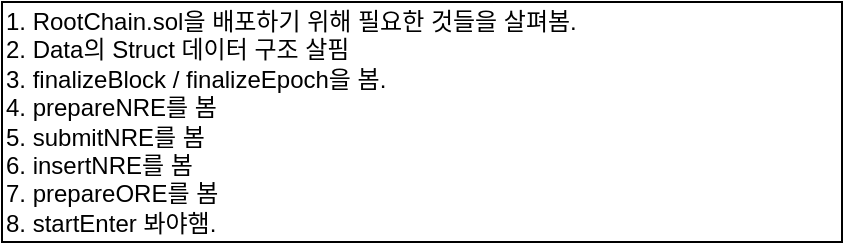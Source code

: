 <mxfile version="12.3.2" type="device" pages="4"><diagram id="E1YRenHIq2Vzlt4ss-kJ" name="0. 리서치 순서"><mxGraphModel dx="826" dy="1745" grid="1" gridSize="10" guides="1" tooltips="1" connect="1" arrows="1" fold="1" page="1" pageScale="1" pageWidth="1169" pageHeight="827" math="0" shadow="0"><root><mxCell id="HTUxqkOdA13ZCYBd35o0-0"/><mxCell id="HTUxqkOdA13ZCYBd35o0-1" parent="HTUxqkOdA13ZCYBd35o0-0"/><mxCell id="HTUxqkOdA13ZCYBd35o0-2" value="1. RootChain.sol을 배포하기 위해 필요한 것들을 살펴봄.&lt;br&gt;2. Data의 Struct 데이터 구조 살핌&lt;br&gt;3. finalizeBlock / finalizeEpoch을 봄.&lt;br&gt;4. prepareNRE를 봄&lt;br&gt;5. submitNRE를 봄&lt;br&gt;6. insertNRE를 봄&lt;br&gt;7. prepareORE를 봄&lt;br&gt;8. startEnter 봐야햄." style="rounded=0;whiteSpace=wrap;html=1;align=left;" vertex="1" parent="HTUxqkOdA13ZCYBd35o0-1"><mxGeometry x="20" y="20" width="420" height="120" as="geometry"/></mxCell></root></mxGraphModel></diagram><diagram id="z3K_e-q2dAvmUh15Y_BN" name="1. 배포"><mxGraphModel dx="826" dy="1745" grid="1" gridSize="10" guides="1" tooltips="1" connect="1" arrows="1" fold="1" page="1" pageScale="1" pageWidth="827" pageHeight="1169" math="0" shadow="0"><root><mxCell id="0"/><mxCell id="1" parent="0"/><mxCell id="0ck6SiX1E_eaIjAYJ1BX-1" value="tokamak network" style="rounded=0;whiteSpace=wrap;html=1;" vertex="1" parent="1"><mxGeometry x="50" y="410" width="260" height="130" as="geometry"/></mxCell><mxCell id="0ck6SiX1E_eaIjAYJ1BX-2" value="RootChain.sol" style="rounded=0;whiteSpace=wrap;html=1;" vertex="1" parent="1"><mxGeometry x="540" y="220" width="145" height="50" as="geometry"/></mxCell><mxCell id="0ck6SiX1E_eaIjAYJ1BX-5" style="edgeStyle=orthogonalEdgeStyle;rounded=0;orthogonalLoop=1;jettySize=auto;html=1;exitX=1;exitY=0.5;exitDx=0;exitDy=0;" edge="1" parent="1" source="0ck6SiX1E_eaIjAYJ1BX-3" target="0ck6SiX1E_eaIjAYJ1BX-2"><mxGeometry relative="1" as="geometry"/></mxCell><mxCell id="0ck6SiX1E_eaIjAYJ1BX-3" value="ethereum network" style="rounded=0;whiteSpace=wrap;html=1;" vertex="1" parent="1"><mxGeometry x="50" y="180" width="260" height="130" as="geometry"/></mxCell><mxCell id="0ck6SiX1E_eaIjAYJ1BX-7" value="EpochHandler.sol" style="rounded=0;whiteSpace=wrap;html=1;" vertex="1" parent="1"><mxGeometry x="540" width="145" height="50" as="geometry"/></mxCell><mxCell id="0ck6SiX1E_eaIjAYJ1BX-8" value="SubmitHandler.sol" style="rounded=0;whiteSpace=wrap;html=1;" vertex="1" parent="1"><mxGeometry x="540" y="70" width="145" height="50" as="geometry"/></mxCell><mxCell id="0ck6SiX1E_eaIjAYJ1BX-9" value="EtherToken.sol" style="rounded=0;whiteSpace=wrap;html=1;" vertex="1" parent="1"><mxGeometry x="540" y="140" width="145" height="50" as="geometry"/></mxCell><mxCell id="0ck6SiX1E_eaIjAYJ1BX-10" value="RootChain 배포&lt;br&gt;&lt;br&gt;1. 선행조건&lt;br&gt;&lt;br&gt;&lt;br&gt;&lt;br&gt;2. 하는 일" style="text;html=1;strokeColor=none;fillColor=none;align=left;verticalAlign=middle;whiteSpace=wrap;rounded=0;" vertex="1" parent="1"><mxGeometry x="540" y="310" width="220" height="190" as="geometry"/></mxCell></root></mxGraphModel></diagram><diagram id="aUjvqpnyMEIH1EA6jveo" name="2. Data"><mxGraphModel dx="826" dy="1745" grid="0" gridSize="10" guides="1" tooltips="1" connect="1" arrows="1" fold="1" page="1" pageScale="1" pageWidth="1169" pageHeight="827" math="0" shadow="0"><root><mxCell id="PkaYo11uGKQp8-dG5MfU-0"/><mxCell id="PkaYo11uGKQp8-dG5MfU-1" parent="PkaYo11uGKQp8-dG5MfU-0"/><mxCell id="PkaYo11uGKQp8-dG5MfU-3" value="" style="rounded=0;whiteSpace=wrap;html=1;" vertex="1" parent="PkaYo11uGKQp8-dG5MfU-1"><mxGeometry x="140" y="220" width="680" height="470" as="geometry"/></mxCell><mxCell id="PkaYo11uGKQp8-dG5MfU-24" value="" style="rounded=0;whiteSpace=wrap;html=1;" vertex="1" parent="PkaYo11uGKQp8-dG5MfU-1"><mxGeometry x="160" y="510" width="640" height="170" as="geometry"/></mxCell><mxCell id="PkaYo11uGKQp8-dG5MfU-23" value="" style="rounded=0;whiteSpace=wrap;html=1;" vertex="1" parent="PkaYo11uGKQp8-dG5MfU-1"><mxGeometry x="160" y="310" width="640" height="170" as="geometry"/></mxCell><mxCell id="PkaYo11uGKQp8-dG5MfU-21" value="" style="rounded=0;whiteSpace=wrap;html=1;" vertex="1" parent="PkaYo11uGKQp8-dG5MfU-1"><mxGeometry x="160" y="310" width="640" height="170" as="geometry"/></mxCell><mxCell id="PkaYo11uGKQp8-dG5MfU-4" value="Fork" style="text;html=1;strokeColor=none;fillColor=none;align=center;verticalAlign=middle;whiteSpace=wrap;rounded=0;" vertex="1" parent="PkaYo11uGKQp8-dG5MfU-1"><mxGeometry x="460" y="250" width="40" height="20" as="geometry"/></mxCell><mxCell id="PkaYo11uGKQp8-dG5MfU-5" value="" style="rounded=0;whiteSpace=wrap;html=1;" vertex="1" parent="PkaYo11uGKQp8-dG5MfU-1"><mxGeometry x="170" y="320" width="160" height="150" as="geometry"/></mxCell><mxCell id="PkaYo11uGKQp8-dG5MfU-6" value="PlasmaBlock" style="rounded=0;whiteSpace=wrap;html=1;" vertex="1" parent="PkaYo11uGKQp8-dG5MfU-1"><mxGeometry x="170" y="520" width="160" height="150" as="geometry"/></mxCell><mxCell id="PkaYo11uGKQp8-dG5MfU-7" value="Epoch" style="text;html=1;strokeColor=none;fillColor=none;align=center;verticalAlign=middle;whiteSpace=wrap;rounded=0;" vertex="1" parent="PkaYo11uGKQp8-dG5MfU-1"><mxGeometry x="227.5" y="340" width="40" height="20" as="geometry"/></mxCell><mxCell id="PkaYo11uGKQp8-dG5MfU-8" value="RequestEpochMeta" style="rounded=0;whiteSpace=wrap;html=1;" vertex="1" parent="PkaYo11uGKQp8-dG5MfU-1"><mxGeometry x="180" y="380" width="135" height="35" as="geometry"/></mxCell><mxCell id="PkaYo11uGKQp8-dG5MfU-9" value="NonRequestEpochMeta" style="rounded=0;whiteSpace=wrap;html=1;" vertex="1" parent="PkaYo11uGKQp8-dG5MfU-1"><mxGeometry x="180" y="420" width="135" height="40" as="geometry"/></mxCell><mxCell id="PkaYo11uGKQp8-dG5MfU-11" value="" style="rounded=0;whiteSpace=wrap;html=1;" vertex="1" parent="PkaYo11uGKQp8-dG5MfU-1"><mxGeometry x="350" y="320" width="160" height="150" as="geometry"/></mxCell><mxCell id="PkaYo11uGKQp8-dG5MfU-12" value="PlasmaBlock" style="rounded=0;whiteSpace=wrap;html=1;" vertex="1" parent="PkaYo11uGKQp8-dG5MfU-1"><mxGeometry x="350" y="520" width="160" height="150" as="geometry"/></mxCell><mxCell id="PkaYo11uGKQp8-dG5MfU-13" value="Epoch" style="text;html=1;strokeColor=none;fillColor=none;align=center;verticalAlign=middle;whiteSpace=wrap;rounded=0;" vertex="1" parent="PkaYo11uGKQp8-dG5MfU-1"><mxGeometry x="407.5" y="340" width="40" height="20" as="geometry"/></mxCell><mxCell id="PkaYo11uGKQp8-dG5MfU-14" value="RequestEpochMeta" style="rounded=0;whiteSpace=wrap;html=1;" vertex="1" parent="PkaYo11uGKQp8-dG5MfU-1"><mxGeometry x="360" y="380" width="135" height="35" as="geometry"/></mxCell><mxCell id="PkaYo11uGKQp8-dG5MfU-15" value="NonRequestEpochMeta" style="rounded=0;whiteSpace=wrap;html=1;" vertex="1" parent="PkaYo11uGKQp8-dG5MfU-1"><mxGeometry x="360" y="420" width="135" height="40" as="geometry"/></mxCell><mxCell id="PkaYo11uGKQp8-dG5MfU-16" value="" style="rounded=0;whiteSpace=wrap;html=1;" vertex="1" parent="PkaYo11uGKQp8-dG5MfU-1"><mxGeometry x="630" y="320" width="160" height="150" as="geometry"/></mxCell><mxCell id="PkaYo11uGKQp8-dG5MfU-17" value="PlasmaBlock" style="rounded=0;whiteSpace=wrap;html=1;" vertex="1" parent="PkaYo11uGKQp8-dG5MfU-1"><mxGeometry x="630" y="520" width="160" height="150" as="geometry"/></mxCell><mxCell id="PkaYo11uGKQp8-dG5MfU-18" value="Epoch" style="text;html=1;strokeColor=none;fillColor=none;align=center;verticalAlign=middle;whiteSpace=wrap;rounded=0;" vertex="1" parent="PkaYo11uGKQp8-dG5MfU-1"><mxGeometry x="687.5" y="340" width="40" height="20" as="geometry"/></mxCell><mxCell id="PkaYo11uGKQp8-dG5MfU-19" value="RequestEpochMeta" style="rounded=0;whiteSpace=wrap;html=1;" vertex="1" parent="PkaYo11uGKQp8-dG5MfU-1"><mxGeometry x="640" y="380" width="135" height="35" as="geometry"/></mxCell><mxCell id="PkaYo11uGKQp8-dG5MfU-20" value="NonRequestEpochMeta" style="rounded=0;whiteSpace=wrap;html=1;" vertex="1" parent="PkaYo11uGKQp8-dG5MfU-1"><mxGeometry x="640" y="420" width="135" height="40" as="geometry"/></mxCell><mxCell id="PkaYo11uGKQp8-dG5MfU-25" value="epochs" style="text;html=1;strokeColor=none;fillColor=none;align=left;verticalAlign=middle;whiteSpace=wrap;rounded=0;" vertex="1" parent="PkaYo11uGKQp8-dG5MfU-1"><mxGeometry x="160" y="290" width="40" height="20" as="geometry"/></mxCell><mxCell id="PkaYo11uGKQp8-dG5MfU-26" value="blocks" style="text;html=1;strokeColor=none;fillColor=none;align=left;verticalAlign=middle;whiteSpace=wrap;rounded=0;" vertex="1" parent="PkaYo11uGKQp8-dG5MfU-1"><mxGeometry x="160" y="490" width="40" height="20" as="geometry"/></mxCell><mxCell id="PkaYo11uGKQp8-dG5MfU-27" value="..." style="text;html=1;strokeColor=none;fillColor=none;align=center;verticalAlign=middle;whiteSpace=wrap;rounded=0;" vertex="1" parent="PkaYo11uGKQp8-dG5MfU-1"><mxGeometry x="550" y="385" width="40" height="20" as="geometry"/></mxCell><mxCell id="PkaYo11uGKQp8-dG5MfU-28" value="..." style="text;html=1;strokeColor=none;fillColor=none;align=center;verticalAlign=middle;whiteSpace=wrap;rounded=0;" vertex="1" parent="PkaYo11uGKQp8-dG5MfU-1"><mxGeometry x="550" y="584" width="40" height="20" as="geometry"/></mxCell></root></mxGraphModel></diagram><diagram id="oexFFi8j60urSt_Iie1V" name="4. EpochHandler.sol"><mxGraphModel dx="826" dy="1745" grid="0" gridSize="10" guides="1" tooltips="1" connect="1" arrows="1" fold="1" page="1" pageScale="1" pageWidth="1169" pageHeight="827" math="0" shadow="0"><root><mxCell id="2-Kd10el4ftXdp74lh7b-0"/><mxCell id="2-Kd10el4ftXdp74lh7b-1" parent="2-Kd10el4ftXdp74lh7b-0"/><mxCell id="vHso3PYllS3utmGqq3Nf-0" value="" style="rounded=0;whiteSpace=wrap;html=1;" vertex="1" parent="2-Kd10el4ftXdp74lh7b-1"><mxGeometry x="292" y="50" width="160" height="150" as="geometry"/></mxCell><mxCell id="vHso3PYllS3utmGqq3Nf-1" value="Epoch" style="text;html=1;strokeColor=none;fillColor=none;align=center;verticalAlign=middle;whiteSpace=wrap;rounded=0;" vertex="1" parent="2-Kd10el4ftXdp74lh7b-1"><mxGeometry x="349.5" y="70" width="40" height="20" as="geometry"/></mxCell><mxCell id="vHso3PYllS3utmGqq3Nf-2" value="RequestEpochMeta" style="rounded=0;whiteSpace=wrap;html=1;" vertex="1" parent="2-Kd10el4ftXdp74lh7b-1"><mxGeometry x="302" y="110" width="135" height="35" as="geometry"/></mxCell><mxCell id="vHso3PYllS3utmGqq3Nf-3" value="NonRequestEpochMeta" style="rounded=0;whiteSpace=wrap;html=1;" vertex="1" parent="2-Kd10el4ftXdp74lh7b-1"><mxGeometry x="302" y="150" width="135" height="40" as="geometry"/></mxCell><mxCell id="vHso3PYllS3utmGqq3Nf-4" value="NRE" style="text;html=1;strokeColor=none;fillColor=none;align=center;verticalAlign=middle;whiteSpace=wrap;rounded=0;" vertex="1" parent="2-Kd10el4ftXdp74lh7b-1"><mxGeometry x="349.5" y="30" width="40" height="20" as="geometry"/></mxCell><mxCell id="vHso3PYllS3utmGqq3Nf-29" style="edgeStyle=orthogonalEdgeStyle;rounded=0;orthogonalLoop=1;jettySize=auto;html=1;entryX=0;entryY=0.5;entryDx=0;entryDy=0;" edge="1" parent="2-Kd10el4ftXdp74lh7b-1" source="vHso3PYllS3utmGqq3Nf-8" target="vHso3PYllS3utmGqq3Nf-0"><mxGeometry relative="1" as="geometry"/></mxCell><mxCell id="vHso3PYllS3utmGqq3Nf-8" value="" style="rounded=0;whiteSpace=wrap;html=1;" vertex="1" parent="2-Kd10el4ftXdp74lh7b-1"><mxGeometry x="22" y="50" width="160" height="150" as="geometry"/></mxCell><mxCell id="vHso3PYllS3utmGqq3Nf-9" value="Epoch" style="text;html=1;strokeColor=none;fillColor=none;align=center;verticalAlign=middle;whiteSpace=wrap;rounded=0;" vertex="1" parent="2-Kd10el4ftXdp74lh7b-1"><mxGeometry x="79.5" y="70" width="40" height="20" as="geometry"/></mxCell><mxCell id="vHso3PYllS3utmGqq3Nf-10" value="RequestEpochMeta" style="rounded=0;whiteSpace=wrap;html=1;" vertex="1" parent="2-Kd10el4ftXdp74lh7b-1"><mxGeometry x="32" y="110" width="135" height="35" as="geometry"/></mxCell><mxCell id="vHso3PYllS3utmGqq3Nf-11" value="NonRequestEpochMeta" style="rounded=0;whiteSpace=wrap;html=1;" vertex="1" parent="2-Kd10el4ftXdp74lh7b-1"><mxGeometry x="32" y="150" width="135" height="40" as="geometry"/></mxCell><mxCell id="vHso3PYllS3utmGqq3Nf-12" value="GENESIS (NRE)" style="text;html=1;strokeColor=none;fillColor=none;align=center;verticalAlign=middle;whiteSpace=wrap;rounded=0;" vertex="1" parent="2-Kd10el4ftXdp74lh7b-1"><mxGeometry x="79.5" y="20" width="40" height="20" as="geometry"/></mxCell><mxCell id="vHso3PYllS3utmGqq3Nf-30" style="edgeStyle=orthogonalEdgeStyle;rounded=0;orthogonalLoop=1;jettySize=auto;html=1;entryX=0;entryY=0.5;entryDx=0;entryDy=0;" edge="1" parent="2-Kd10el4ftXdp74lh7b-1" source="vHso3PYllS3utmGqq3Nf-19" target="vHso3PYllS3utmGqq3Nf-24"><mxGeometry relative="1" as="geometry"/></mxCell><mxCell id="vHso3PYllS3utmGqq3Nf-19" value="" style="rounded=0;whiteSpace=wrap;html=1;" vertex="1" parent="2-Kd10el4ftXdp74lh7b-1"><mxGeometry x="22" y="270" width="160" height="150" as="geometry"/></mxCell><mxCell id="vHso3PYllS3utmGqq3Nf-20" value="Epoch" style="text;html=1;strokeColor=none;fillColor=none;align=center;verticalAlign=middle;whiteSpace=wrap;rounded=0;" vertex="1" parent="2-Kd10el4ftXdp74lh7b-1"><mxGeometry x="79.5" y="290" width="40" height="20" as="geometry"/></mxCell><mxCell id="vHso3PYllS3utmGqq3Nf-21" value="RequestEpochMeta" style="rounded=0;whiteSpace=wrap;html=1;" vertex="1" parent="2-Kd10el4ftXdp74lh7b-1"><mxGeometry x="32" y="330" width="135" height="35" as="geometry"/></mxCell><mxCell id="vHso3PYllS3utmGqq3Nf-22" value="NonRequestEpochMeta" style="rounded=0;whiteSpace=wrap;html=1;" vertex="1" parent="2-Kd10el4ftXdp74lh7b-1"><mxGeometry x="32" y="370" width="135" height="40" as="geometry"/></mxCell><mxCell id="vHso3PYllS3utmGqq3Nf-23" value="ORE" style="text;html=1;strokeColor=none;fillColor=none;align=center;verticalAlign=middle;whiteSpace=wrap;rounded=0;" vertex="1" parent="2-Kd10el4ftXdp74lh7b-1"><mxGeometry x="79.5" y="250" width="40" height="20" as="geometry"/></mxCell><mxCell id="vHso3PYllS3utmGqq3Nf-24" value="" style="rounded=0;whiteSpace=wrap;html=1;" vertex="1" parent="2-Kd10el4ftXdp74lh7b-1"><mxGeometry x="292" y="270" width="160" height="150" as="geometry"/></mxCell><mxCell id="vHso3PYllS3utmGqq3Nf-25" value="Epoch" style="text;html=1;strokeColor=none;fillColor=none;align=center;verticalAlign=middle;whiteSpace=wrap;rounded=0;" vertex="1" parent="2-Kd10el4ftXdp74lh7b-1"><mxGeometry x="349.5" y="290" width="40" height="20" as="geometry"/></mxCell><mxCell id="vHso3PYllS3utmGqq3Nf-26" value="RequestEpochMeta" style="rounded=0;whiteSpace=wrap;html=1;" vertex="1" parent="2-Kd10el4ftXdp74lh7b-1"><mxGeometry x="302" y="330" width="135" height="35" as="geometry"/></mxCell><mxCell id="vHso3PYllS3utmGqq3Nf-27" value="NonRequestEpochMeta" style="rounded=0;whiteSpace=wrap;html=1;" vertex="1" parent="2-Kd10el4ftXdp74lh7b-1"><mxGeometry x="302" y="370" width="135" height="40" as="geometry"/></mxCell><mxCell id="vHso3PYllS3utmGqq3Nf-28" value="NRE" style="text;html=1;strokeColor=none;fillColor=none;align=center;verticalAlign=middle;whiteSpace=wrap;rounded=0;" vertex="1" parent="2-Kd10el4ftXdp74lh7b-1"><mxGeometry x="349.5" y="250" width="40" height="20" as="geometry"/></mxCell><mxCell id="vHso3PYllS3utmGqq3Nf-32" value="epochNumber = fork.lastEpoch + 1&lt;br&gt;&lt;br&gt;epoch.initialized = true&lt;br&gt;epoch.timestamp = uint64(block.timestamp)&lt;br&gt;epoch.startBlockNumber = uint64(startBlockNumber)&lt;br&gt;epoch.endBlockNumber = uint64(startBlockNumber&amp;nbsp; + NRELength - 1)" style="text;html=1;strokeColor=#d79b00;fillColor=#ffe6cc;align=left;verticalAlign=middle;whiteSpace=wrap;rounded=0;" vertex="1" parent="2-Kd10el4ftXdp74lh7b-1"><mxGeometry x="22" y="450" width="490" height="120" as="geometry"/></mxCell><mxCell id="QIix_snZJZjxCREwVrvZ-0" value="" style="rounded=0;whiteSpace=wrap;html=1;" vertex="1" parent="2-Kd10el4ftXdp74lh7b-1"><mxGeometry x="734" y="50" width="160" height="150" as="geometry"/></mxCell><mxCell id="QIix_snZJZjxCREwVrvZ-1" value="Epoch" style="text;html=1;strokeColor=none;fillColor=none;align=center;verticalAlign=middle;whiteSpace=wrap;rounded=0;" vertex="1" parent="2-Kd10el4ftXdp74lh7b-1"><mxGeometry x="791.5" y="70" width="40" height="20" as="geometry"/></mxCell><mxCell id="QIix_snZJZjxCREwVrvZ-2" value="RequestEpochMeta" style="rounded=0;whiteSpace=wrap;html=1;" vertex="1" parent="2-Kd10el4ftXdp74lh7b-1"><mxGeometry x="744" y="110" width="135" height="35" as="geometry"/></mxCell><mxCell id="QIix_snZJZjxCREwVrvZ-3" value="NonRequestEpochMeta" style="rounded=0;whiteSpace=wrap;html=1;" vertex="1" parent="2-Kd10el4ftXdp74lh7b-1"><mxGeometry x="744" y="150" width="135" height="40" as="geometry"/></mxCell><mxCell id="QIix_snZJZjxCREwVrvZ-4" value="" style="rounded=0;whiteSpace=wrap;html=1;" vertex="1" parent="2-Kd10el4ftXdp74lh7b-1"><mxGeometry x="919" y="50" width="160" height="150" as="geometry"/></mxCell><mxCell id="QIix_snZJZjxCREwVrvZ-5" value="Epoch" style="text;html=1;strokeColor=none;fillColor=none;align=center;verticalAlign=middle;whiteSpace=wrap;rounded=0;" vertex="1" parent="2-Kd10el4ftXdp74lh7b-1"><mxGeometry x="976.5" y="70" width="40" height="20" as="geometry"/></mxCell><mxCell id="QIix_snZJZjxCREwVrvZ-6" value="RequestEpochMeta" style="rounded=0;whiteSpace=wrap;html=1;" vertex="1" parent="2-Kd10el4ftXdp74lh7b-1"><mxGeometry x="929" y="110" width="135" height="35" as="geometry"/></mxCell><mxCell id="QIix_snZJZjxCREwVrvZ-7" value="NonRequestEpochMeta" style="rounded=0;whiteSpace=wrap;html=1;" vertex="1" parent="2-Kd10el4ftXdp74lh7b-1"><mxGeometry x="929" y="150" width="135" height="40" as="geometry"/></mxCell><mxCell id="iEOFAdjHNdIn-CjJ0N_F-13" style="edgeStyle=orthogonalEdgeStyle;rounded=0;orthogonalLoop=1;jettySize=auto;html=1;exitX=1;exitY=0.5;exitDx=0;exitDy=0;entryX=0;entryY=0.5;entryDx=0;entryDy=0;" edge="1" parent="2-Kd10el4ftXdp74lh7b-1" source="iEOFAdjHNdIn-CjJ0N_F-0" target="iEOFAdjHNdIn-CjJ0N_F-8"><mxGeometry relative="1" as="geometry"/></mxCell><mxCell id="iEOFAdjHNdIn-CjJ0N_F-0" value="" style="rounded=0;whiteSpace=wrap;html=1;" vertex="1" parent="2-Kd10el4ftXdp74lh7b-1"><mxGeometry x="1327" y="62.5" width="160" height="150" as="geometry"/></mxCell><mxCell id="iEOFAdjHNdIn-CjJ0N_F-1" value="Epoch" style="text;html=1;strokeColor=none;fillColor=none;align=center;verticalAlign=middle;whiteSpace=wrap;rounded=0;" vertex="1" parent="2-Kd10el4ftXdp74lh7b-1"><mxGeometry x="1384.5" y="82.5" width="40" height="20" as="geometry"/></mxCell><mxCell id="iEOFAdjHNdIn-CjJ0N_F-2" value="RequestEpochMeta" style="rounded=0;whiteSpace=wrap;html=1;" vertex="1" parent="2-Kd10el4ftXdp74lh7b-1"><mxGeometry x="1337" y="122.5" width="135" height="35" as="geometry"/></mxCell><mxCell id="iEOFAdjHNdIn-CjJ0N_F-3" value="NonRequestEpochMeta" style="rounded=0;whiteSpace=wrap;html=1;" vertex="1" parent="2-Kd10el4ftXdp74lh7b-1"><mxGeometry x="1337" y="162.5" width="135" height="40" as="geometry"/></mxCell><mxCell id="iEOFAdjHNdIn-CjJ0N_F-4" value="NRE" style="text;html=1;strokeColor=none;fillColor=none;align=center;verticalAlign=middle;whiteSpace=wrap;rounded=0;" vertex="1" parent="2-Kd10el4ftXdp74lh7b-1"><mxGeometry x="1384.5" y="42.5" width="40" height="20" as="geometry"/></mxCell><mxCell id="iEOFAdjHNdIn-CjJ0N_F-8" value="" style="rounded=0;whiteSpace=wrap;html=1;" vertex="1" parent="2-Kd10el4ftXdp74lh7b-1"><mxGeometry x="1550" y="62.5" width="160" height="150" as="geometry"/></mxCell><mxCell id="iEOFAdjHNdIn-CjJ0N_F-9" value="Epoch" style="text;html=1;strokeColor=none;fillColor=none;align=center;verticalAlign=middle;whiteSpace=wrap;rounded=0;" vertex="1" parent="2-Kd10el4ftXdp74lh7b-1"><mxGeometry x="1607.5" y="82.5" width="40" height="20" as="geometry"/></mxCell><mxCell id="iEOFAdjHNdIn-CjJ0N_F-10" value="RequestEpochMeta" style="rounded=0;whiteSpace=wrap;html=1;" vertex="1" parent="2-Kd10el4ftXdp74lh7b-1"><mxGeometry x="1560" y="122.5" width="135" height="35" as="geometry"/></mxCell><mxCell id="iEOFAdjHNdIn-CjJ0N_F-11" value="NonRequestEpochMeta" style="rounded=0;whiteSpace=wrap;html=1;" vertex="1" parent="2-Kd10el4ftXdp74lh7b-1"><mxGeometry x="1560" y="162.5" width="135" height="40" as="geometry"/></mxCell><mxCell id="iEOFAdjHNdIn-CjJ0N_F-12" value="ORE" style="text;html=1;strokeColor=none;fillColor=none;align=center;verticalAlign=middle;whiteSpace=wrap;rounded=0;" vertex="1" parent="2-Kd10el4ftXdp74lh7b-1"><mxGeometry x="1607.5" y="42.5" width="40" height="20" as="geometry"/></mxCell><mxCell id="iEOFAdjHNdIn-CjJ0N_F-15" value="" style="rounded=0;whiteSpace=wrap;html=1;dashed=1;" vertex="1" parent="2-Kd10el4ftXdp74lh7b-1"><mxGeometry x="1771" y="62.5" width="160" height="150" as="geometry"/></mxCell><mxCell id="iEOFAdjHNdIn-CjJ0N_F-16" value="Epoch" style="text;html=1;strokeColor=none;fillColor=none;align=center;verticalAlign=middle;whiteSpace=wrap;rounded=0;" vertex="1" parent="2-Kd10el4ftXdp74lh7b-1"><mxGeometry x="1828.5" y="82.5" width="40" height="20" as="geometry"/></mxCell><mxCell id="iEOFAdjHNdIn-CjJ0N_F-17" value="RequestEpochMeta" style="rounded=0;whiteSpace=wrap;html=1;dashed=1;" vertex="1" parent="2-Kd10el4ftXdp74lh7b-1"><mxGeometry x="1781" y="122.5" width="135" height="35" as="geometry"/></mxCell><mxCell id="iEOFAdjHNdIn-CjJ0N_F-18" value="NonRequestEpochMeta" style="rounded=0;whiteSpace=wrap;html=1;dashed=1;" vertex="1" parent="2-Kd10el4ftXdp74lh7b-1"><mxGeometry x="1781" y="162.5" width="135" height="40" as="geometry"/></mxCell><mxCell id="iEOFAdjHNdIn-CjJ0N_F-19" value="nextRequestEpoch" style="text;html=1;strokeColor=none;fillColor=none;align=center;verticalAlign=middle;whiteSpace=wrap;rounded=0;" vertex="1" parent="2-Kd10el4ftXdp74lh7b-1"><mxGeometry x="1828.5" y="42.5" width="40" height="20" as="geometry"/></mxCell><mxCell id="iEOFAdjHNdIn-CjJ0N_F-22" value="prepareORE" style="text;html=1;strokeColor=none;fillColor=none;align=left;verticalAlign=middle;whiteSpace=wrap;rounded=0;dashed=1;" vertex="1" parent="2-Kd10el4ftXdp74lh7b-1"><mxGeometry x="1327" y="10" width="84" height="20" as="geometry"/></mxCell></root></mxGraphModel></diagram></mxfile>
